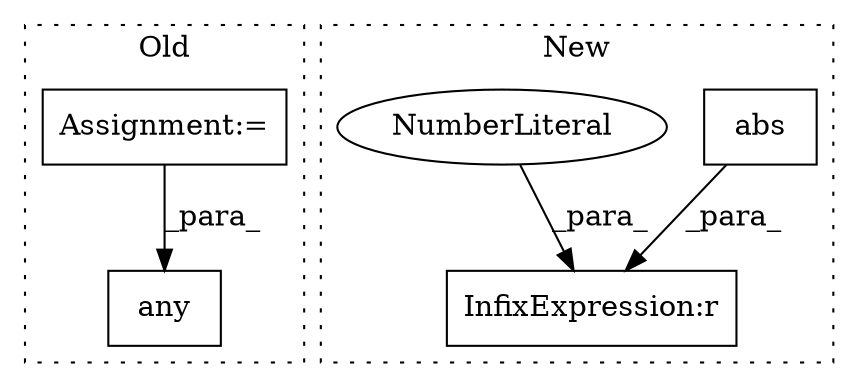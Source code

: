digraph G {
subgraph cluster0 {
1 [label="any" a="32" s="2256,2378" l="13,-3" shape="box"];
4 [label="Assignment:=" a="7" s="2340" l="32" shape="box"];
label = "Old";
style="dotted";
}
subgraph cluster1 {
2 [label="abs" a="32" s="2869,2901" l="4,1" shape="box"];
3 [label="InfixExpression:r" a="27" s="2922" l="4" shape="box"];
5 [label="NumberLiteral" a="34" s="2926" l="6" shape="ellipse"];
label = "New";
style="dotted";
}
2 -> 3 [label="_para_"];
4 -> 1 [label="_para_"];
5 -> 3 [label="_para_"];
}